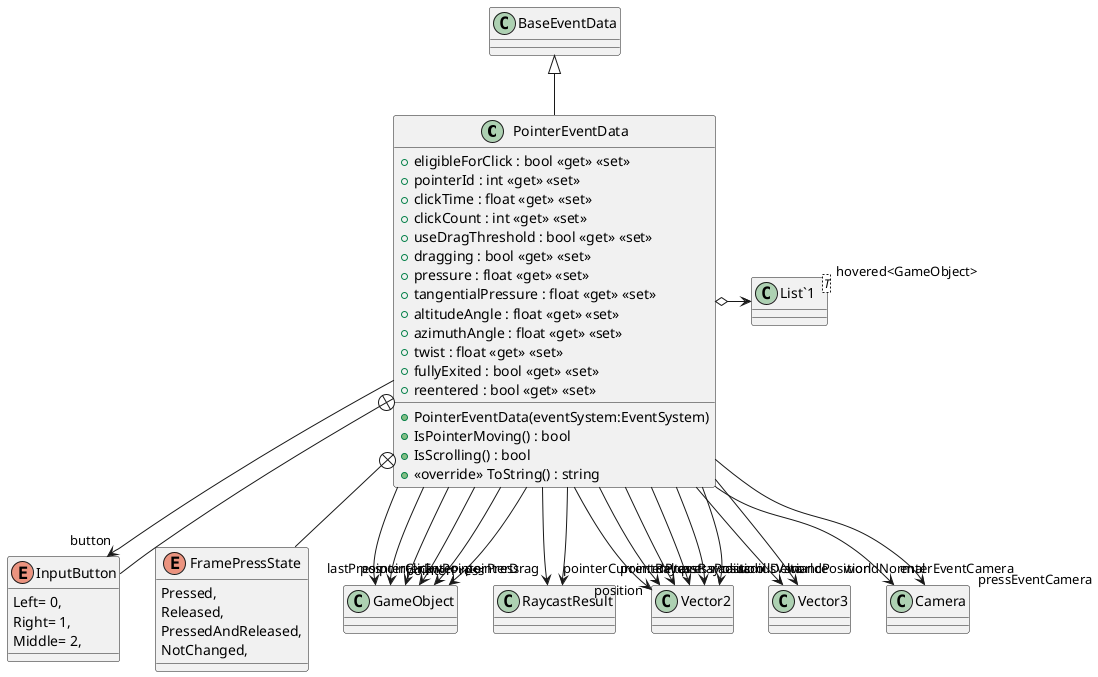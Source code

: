 @startuml
class PointerEventData {
    + eligibleForClick : bool <<get>> <<set>>
    + pointerId : int <<get>> <<set>>
    + clickTime : float <<get>> <<set>>
    + clickCount : int <<get>> <<set>>
    + useDragThreshold : bool <<get>> <<set>>
    + dragging : bool <<get>> <<set>>
    + pressure : float <<get>> <<set>>
    + tangentialPressure : float <<get>> <<set>>
    + altitudeAngle : float <<get>> <<set>>
    + azimuthAngle : float <<get>> <<set>>
    + twist : float <<get>> <<set>>
    + fullyExited : bool <<get>> <<set>>
    + reentered : bool <<get>> <<set>>
    + PointerEventData(eventSystem:EventSystem)
    + IsPointerMoving() : bool
    + IsScrolling() : bool
    + <<override>> ToString() : string
}
enum InputButton {
    Left= 0,
    Right= 1,
    Middle= 2,
}
enum FramePressState {
    Pressed,
    Released,
    PressedAndReleased,
    NotChanged,
}
class "List`1"<T> {
}
BaseEventData <|-- PointerEventData
PointerEventData --> "pointerEnter" GameObject
PointerEventData --> "lastPress" GameObject
PointerEventData --> "rawPointerPress" GameObject
PointerEventData --> "pointerDrag" GameObject
PointerEventData --> "pointerClick" GameObject
PointerEventData --> "pointerCurrentRaycast" RaycastResult
PointerEventData --> "pointerPressRaycast" RaycastResult
PointerEventData o-> "hovered<GameObject>" "List`1"
PointerEventData --> "position" Vector2
PointerEventData --> "delta" Vector2
PointerEventData --> "pressPosition" Vector2
PointerEventData --> "worldPosition" Vector3
PointerEventData --> "worldNormal" Vector3
PointerEventData --> "scrollDelta" Vector2
PointerEventData --> "button" InputButton
PointerEventData --> "radius" Vector2
PointerEventData --> "radiusVariance" Vector2
PointerEventData --> "enterEventCamera" Camera
PointerEventData --> "pressEventCamera" Camera
PointerEventData --> "pointerPress" GameObject
PointerEventData +-- InputButton
PointerEventData +-- FramePressState
@enduml
